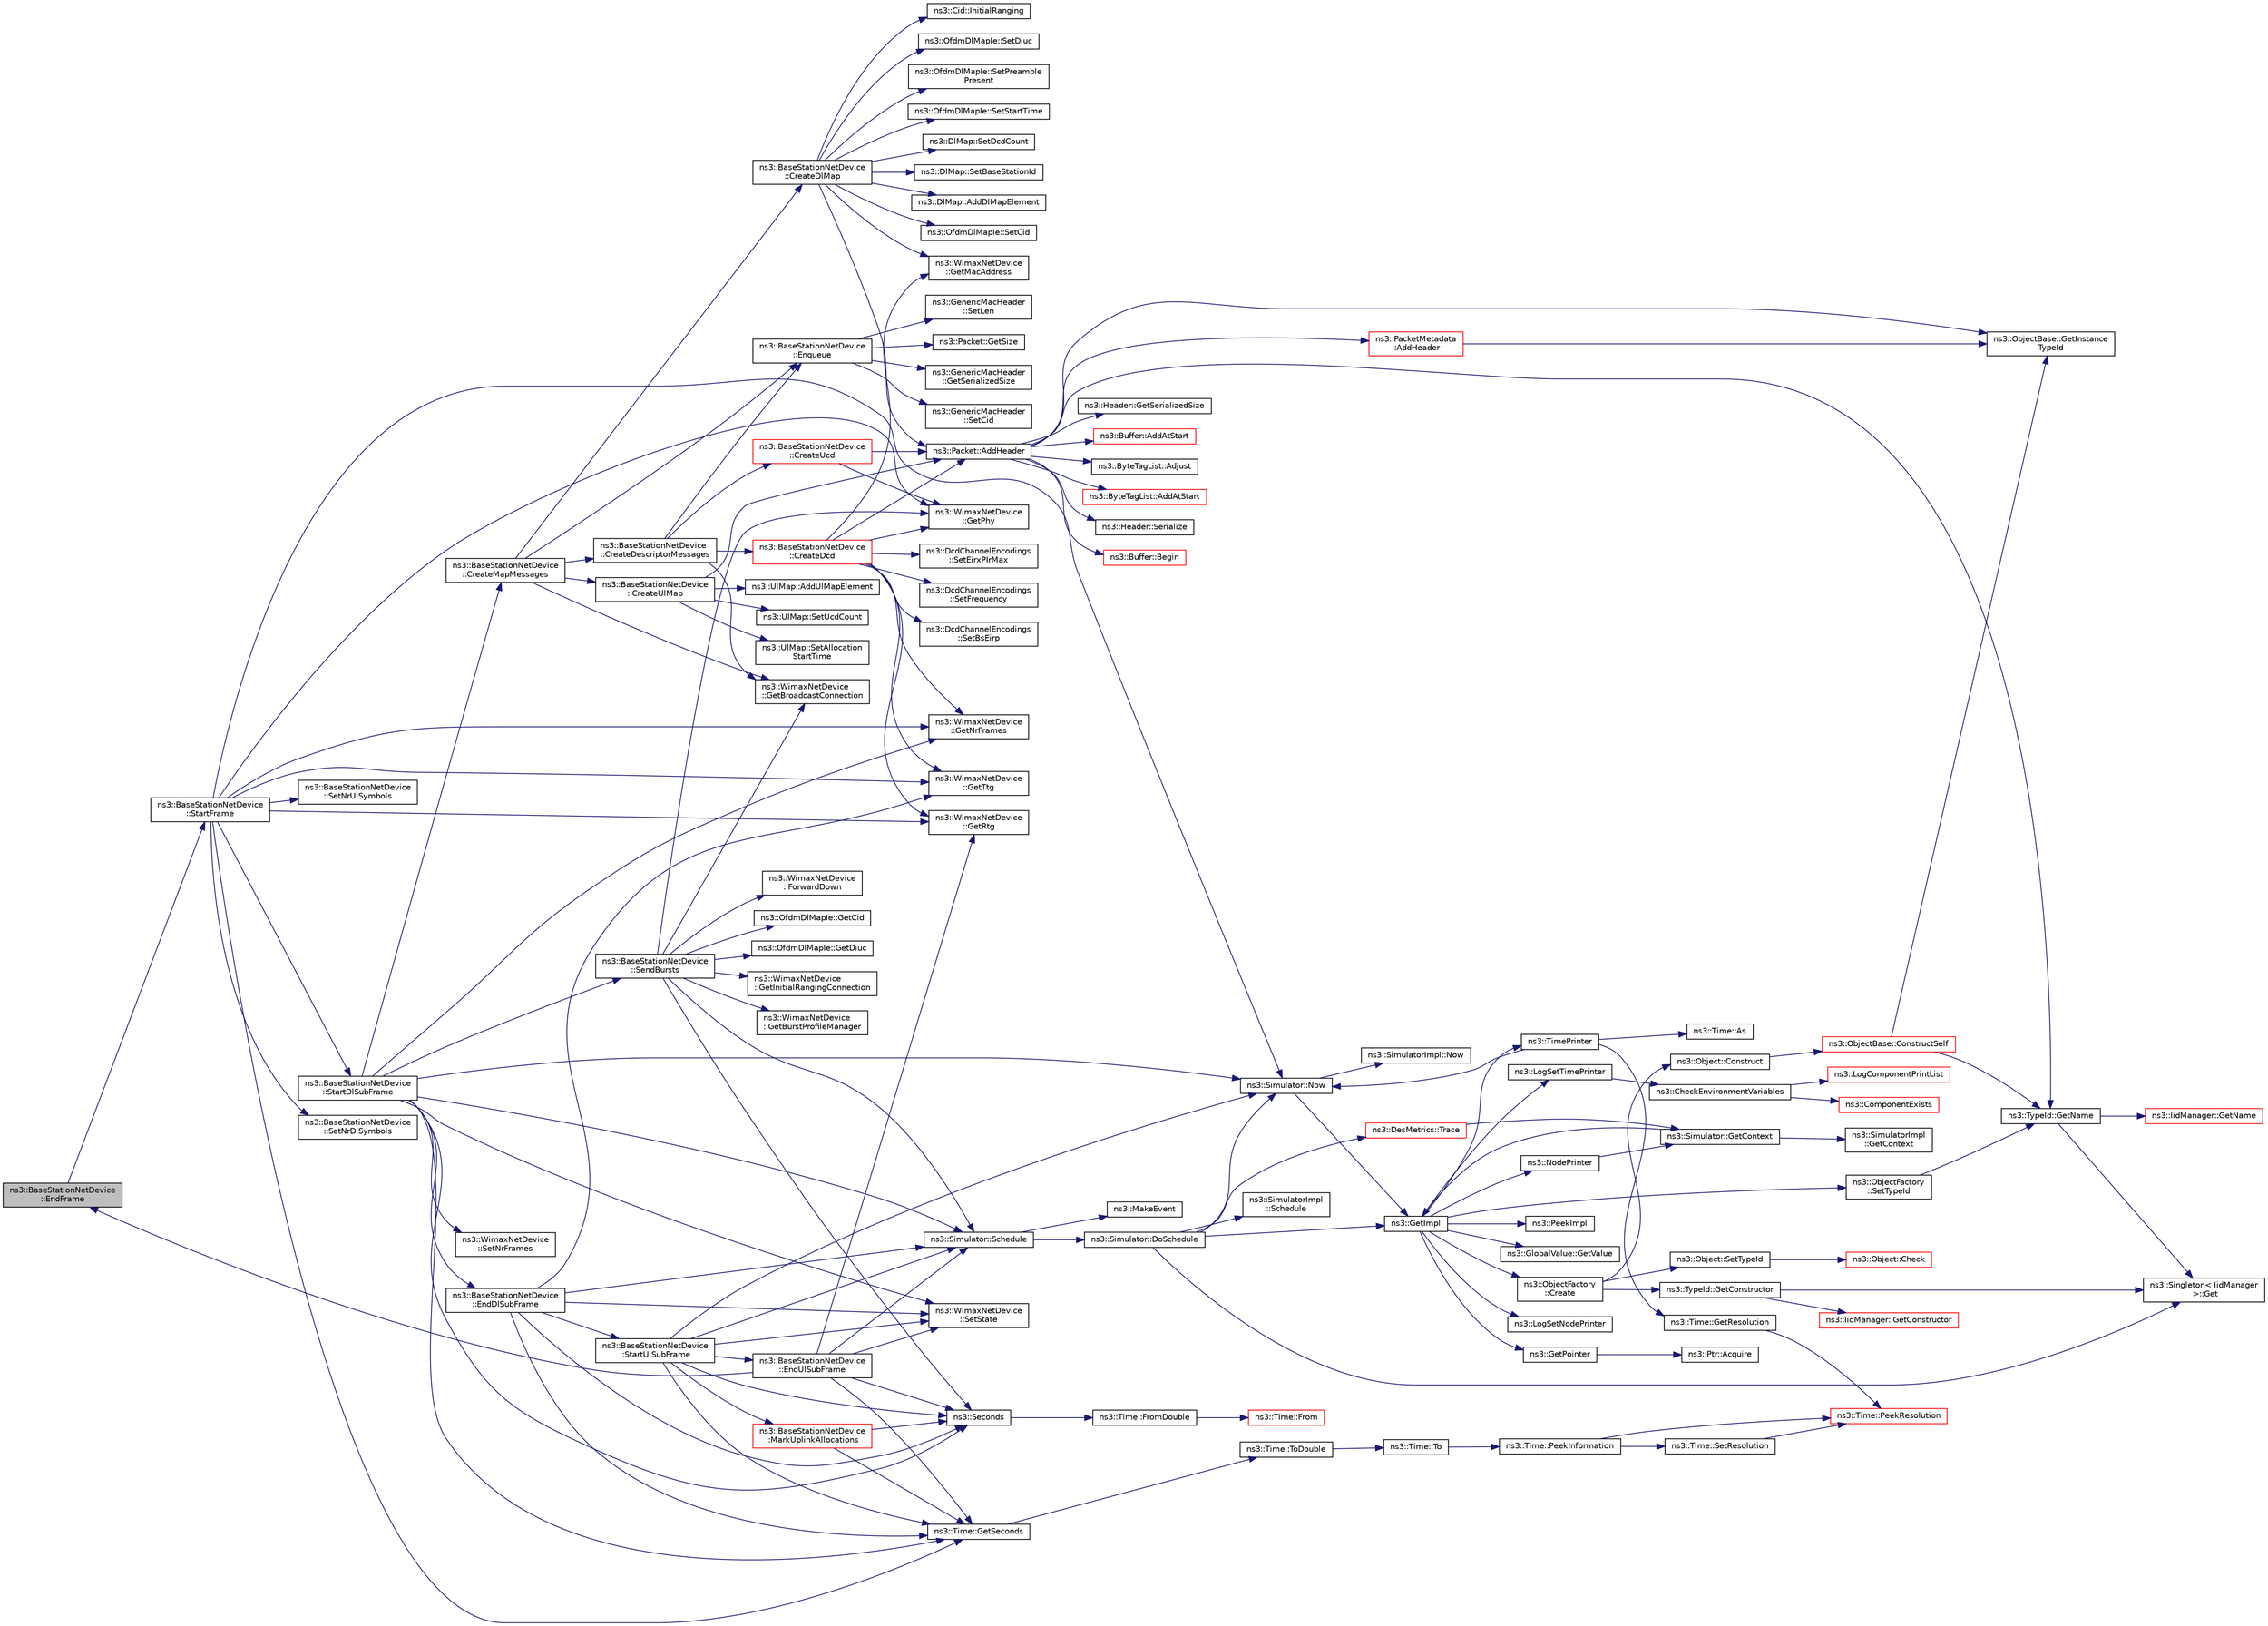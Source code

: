 digraph "ns3::BaseStationNetDevice::EndFrame"
{
  edge [fontname="Helvetica",fontsize="10",labelfontname="Helvetica",labelfontsize="10"];
  node [fontname="Helvetica",fontsize="10",shape=record];
  rankdir="LR";
  Node1 [label="ns3::BaseStationNetDevice\l::EndFrame",height=0.2,width=0.4,color="black", fillcolor="grey75", style="filled", fontcolor="black"];
  Node1 -> Node2 [color="midnightblue",fontsize="10",style="solid"];
  Node2 [label="ns3::BaseStationNetDevice\l::StartFrame",height=0.2,width=0.4,color="black", fillcolor="white", style="filled",URL="$dd/d73/classns3_1_1BaseStationNetDevice.html#a5c6904d46b239de002ea4d947c996099",tooltip="Start frame function. "];
  Node2 -> Node3 [color="midnightblue",fontsize="10",style="solid"];
  Node3 [label="ns3::WimaxNetDevice\l::GetPhy",height=0.2,width=0.4,color="black", fillcolor="white", style="filled",URL="$dc/d52/classns3_1_1WimaxNetDevice.html#a81c1f9d43acfc9cd5d642b784102a21f"];
  Node2 -> Node4 [color="midnightblue",fontsize="10",style="solid"];
  Node4 [label="ns3::BaseStationNetDevice\l::SetNrDlSymbols",height=0.2,width=0.4,color="black", fillcolor="white", style="filled",URL="$dd/d73/classns3_1_1BaseStationNetDevice.html#a4432114996159479b03d7735d5716bf7"];
  Node2 -> Node5 [color="midnightblue",fontsize="10",style="solid"];
  Node5 [label="ns3::WimaxNetDevice\l::GetTtg",height=0.2,width=0.4,color="black", fillcolor="white", style="filled",URL="$dc/d52/classns3_1_1WimaxNetDevice.html#a229b824a5959b3231ac6edf6d3c01ab6"];
  Node2 -> Node6 [color="midnightblue",fontsize="10",style="solid"];
  Node6 [label="ns3::Time::GetSeconds",height=0.2,width=0.4,color="black", fillcolor="white", style="filled",URL="$dc/d04/classns3_1_1Time.html#a8f20d5c3b0902d7b4320982f340b57c8"];
  Node6 -> Node7 [color="midnightblue",fontsize="10",style="solid"];
  Node7 [label="ns3::Time::ToDouble",height=0.2,width=0.4,color="black", fillcolor="white", style="filled",URL="$dc/d04/classns3_1_1Time.html#a5fc320666cc3f9b379e64e9263e332b3"];
  Node7 -> Node8 [color="midnightblue",fontsize="10",style="solid"];
  Node8 [label="ns3::Time::To",height=0.2,width=0.4,color="black", fillcolor="white", style="filled",URL="$dc/d04/classns3_1_1Time.html#a04904d9cb915f816b62df3d4e65ce78c"];
  Node8 -> Node9 [color="midnightblue",fontsize="10",style="solid"];
  Node9 [label="ns3::Time::PeekInformation",height=0.2,width=0.4,color="black", fillcolor="white", style="filled",URL="$dc/d04/classns3_1_1Time.html#a0b023c55c20582aa7c1781aacf128034"];
  Node9 -> Node10 [color="midnightblue",fontsize="10",style="solid"];
  Node10 [label="ns3::Time::PeekResolution",height=0.2,width=0.4,color="red", fillcolor="white", style="filled",URL="$dc/d04/classns3_1_1Time.html#a963e53522278fcbdf1ab9f7adbd0f5d6"];
  Node9 -> Node11 [color="midnightblue",fontsize="10",style="solid"];
  Node11 [label="ns3::Time::SetResolution",height=0.2,width=0.4,color="black", fillcolor="white", style="filled",URL="$dc/d04/classns3_1_1Time.html#ac89165ba7715b66017a49c718f4aef09"];
  Node11 -> Node10 [color="midnightblue",fontsize="10",style="solid"];
  Node2 -> Node12 [color="midnightblue",fontsize="10",style="solid"];
  Node12 [label="ns3::BaseStationNetDevice\l::SetNrUlSymbols",height=0.2,width=0.4,color="black", fillcolor="white", style="filled",URL="$dd/d73/classns3_1_1BaseStationNetDevice.html#a8f53d76424bfbbed72d72ece5f76336c"];
  Node2 -> Node13 [color="midnightblue",fontsize="10",style="solid"];
  Node13 [label="ns3::WimaxNetDevice\l::GetRtg",height=0.2,width=0.4,color="black", fillcolor="white", style="filled",URL="$dc/d52/classns3_1_1WimaxNetDevice.html#abd27010a030924757238ad2baef094f0"];
  Node2 -> Node14 [color="midnightblue",fontsize="10",style="solid"];
  Node14 [label="ns3::Simulator::Now",height=0.2,width=0.4,color="black", fillcolor="white", style="filled",URL="$d7/deb/classns3_1_1Simulator.html#ac3178fa975b419f7875e7105be122800"];
  Node14 -> Node15 [color="midnightblue",fontsize="10",style="solid"];
  Node15 [label="ns3::GetImpl",height=0.2,width=0.4,color="black", fillcolor="white", style="filled",URL="$d4/d8b/group__simulator.html#ga42eb4eddad41528d4d99794a3dae3fd0",tooltip="Get the SimulatorImpl singleton. "];
  Node15 -> Node16 [color="midnightblue",fontsize="10",style="solid"];
  Node16 [label="ns3::PeekImpl",height=0.2,width=0.4,color="black", fillcolor="white", style="filled",URL="$d4/d8b/group__simulator.html#ga233c5c38de117e4e4a5a9cd168694792",tooltip="Get the static SimulatorImpl instance. "];
  Node15 -> Node17 [color="midnightblue",fontsize="10",style="solid"];
  Node17 [label="ns3::GlobalValue::GetValue",height=0.2,width=0.4,color="black", fillcolor="white", style="filled",URL="$dc/d02/classns3_1_1GlobalValue.html#aa33773cb952ba3c285a03ae2c4769b84"];
  Node15 -> Node18 [color="midnightblue",fontsize="10",style="solid"];
  Node18 [label="ns3::ObjectFactory\l::SetTypeId",height=0.2,width=0.4,color="black", fillcolor="white", style="filled",URL="$d5/d0d/classns3_1_1ObjectFactory.html#a77dcd099064038a1eb7a6b8251229ec3"];
  Node18 -> Node19 [color="midnightblue",fontsize="10",style="solid"];
  Node19 [label="ns3::TypeId::GetName",height=0.2,width=0.4,color="black", fillcolor="white", style="filled",URL="$d6/d11/classns3_1_1TypeId.html#aa3c41c79ae428b3cb396a9c6bb3ef314"];
  Node19 -> Node20 [color="midnightblue",fontsize="10",style="solid"];
  Node20 [label="ns3::Singleton\< IidManager\l \>::Get",height=0.2,width=0.4,color="black", fillcolor="white", style="filled",URL="$d8/d77/classns3_1_1Singleton.html#a80a2cd3c25a27ea72add7a9f7a141ffa"];
  Node19 -> Node21 [color="midnightblue",fontsize="10",style="solid"];
  Node21 [label="ns3::IidManager::GetName",height=0.2,width=0.4,color="red", fillcolor="white", style="filled",URL="$d4/d1c/classns3_1_1IidManager.html#a5d68d0f0f44594dcdec239dbdb5bf53c"];
  Node15 -> Node22 [color="midnightblue",fontsize="10",style="solid"];
  Node22 [label="ns3::GetPointer",height=0.2,width=0.4,color="black", fillcolor="white", style="filled",URL="$d7/d2e/namespacens3.html#ab4e173cdfd43d17c1a40d5348510a670"];
  Node22 -> Node23 [color="midnightblue",fontsize="10",style="solid"];
  Node23 [label="ns3::Ptr::Acquire",height=0.2,width=0.4,color="black", fillcolor="white", style="filled",URL="$dc/d90/classns3_1_1Ptr.html#a9579b15e8c42dcdff5869d9d987562fb"];
  Node15 -> Node24 [color="midnightblue",fontsize="10",style="solid"];
  Node24 [label="ns3::ObjectFactory\l::Create",height=0.2,width=0.4,color="black", fillcolor="white", style="filled",URL="$d5/d0d/classns3_1_1ObjectFactory.html#a18152e93f0a6fe184ed7300cb31e9896"];
  Node24 -> Node25 [color="midnightblue",fontsize="10",style="solid"];
  Node25 [label="ns3::TypeId::GetConstructor",height=0.2,width=0.4,color="black", fillcolor="white", style="filled",URL="$d6/d11/classns3_1_1TypeId.html#ad9b0bc71ee7593a1ff23ff8d53938e95"];
  Node25 -> Node20 [color="midnightblue",fontsize="10",style="solid"];
  Node25 -> Node26 [color="midnightblue",fontsize="10",style="solid"];
  Node26 [label="ns3::IidManager::GetConstructor",height=0.2,width=0.4,color="red", fillcolor="white", style="filled",URL="$d4/d1c/classns3_1_1IidManager.html#ab10b30abe7efc5456b7930aab8638280"];
  Node24 -> Node27 [color="midnightblue",fontsize="10",style="solid"];
  Node27 [label="ns3::Object::SetTypeId",height=0.2,width=0.4,color="black", fillcolor="white", style="filled",URL="$d9/d77/classns3_1_1Object.html#a19b1ebd8ec8fe404845e665880a6c5ad"];
  Node27 -> Node28 [color="midnightblue",fontsize="10",style="solid"];
  Node28 [label="ns3::Object::Check",height=0.2,width=0.4,color="red", fillcolor="white", style="filled",URL="$d9/d77/classns3_1_1Object.html#a7e7f89fb0a81d0189cbcacee64b67e4e"];
  Node24 -> Node29 [color="midnightblue",fontsize="10",style="solid"];
  Node29 [label="ns3::Object::Construct",height=0.2,width=0.4,color="black", fillcolor="white", style="filled",URL="$d9/d77/classns3_1_1Object.html#a636e8411dc5228771f45c9b805d348fa"];
  Node29 -> Node30 [color="midnightblue",fontsize="10",style="solid"];
  Node30 [label="ns3::ObjectBase::ConstructSelf",height=0.2,width=0.4,color="red", fillcolor="white", style="filled",URL="$d2/dac/classns3_1_1ObjectBase.html#a5cda18dec6d0744cb652a3ed60056958"];
  Node30 -> Node31 [color="midnightblue",fontsize="10",style="solid"];
  Node31 [label="ns3::ObjectBase::GetInstance\lTypeId",height=0.2,width=0.4,color="black", fillcolor="white", style="filled",URL="$d2/dac/classns3_1_1ObjectBase.html#abe5b43a6f5b99a92a4c3122db31f06fb"];
  Node30 -> Node19 [color="midnightblue",fontsize="10",style="solid"];
  Node15 -> Node32 [color="midnightblue",fontsize="10",style="solid"];
  Node32 [label="ns3::LogSetTimePrinter",height=0.2,width=0.4,color="black", fillcolor="white", style="filled",URL="$d7/d2e/namespacens3.html#acf6a1749b3febc5a6a5b2b8620138d80"];
  Node32 -> Node33 [color="midnightblue",fontsize="10",style="solid"];
  Node33 [label="ns3::CheckEnvironmentVariables",height=0.2,width=0.4,color="black", fillcolor="white", style="filled",URL="$d8/dff/group__logging.html#gacdc0bdeb2d8a90089d4fb09c4b8569ff"];
  Node33 -> Node34 [color="midnightblue",fontsize="10",style="solid"];
  Node34 [label="ns3::ComponentExists",height=0.2,width=0.4,color="red", fillcolor="white", style="filled",URL="$d8/dff/group__logging.html#gaadcc698770aae684c54dbd1ef4e4b37a"];
  Node33 -> Node35 [color="midnightblue",fontsize="10",style="solid"];
  Node35 [label="ns3::LogComponentPrintList",height=0.2,width=0.4,color="red", fillcolor="white", style="filled",URL="$d7/d2e/namespacens3.html#a5252703c3f8260fd6dc609f1b276e57c"];
  Node15 -> Node36 [color="midnightblue",fontsize="10",style="solid"];
  Node36 [label="ns3::TimePrinter",height=0.2,width=0.4,color="black", fillcolor="white", style="filled",URL="$d8/dff/group__logging.html#gaaad3642e8247a056cd83001d805b0812"];
  Node36 -> Node37 [color="midnightblue",fontsize="10",style="solid"];
  Node37 [label="ns3::Time::GetResolution",height=0.2,width=0.4,color="black", fillcolor="white", style="filled",URL="$dc/d04/classns3_1_1Time.html#a1444f0f08b5e19f031157609e32fcf98"];
  Node37 -> Node10 [color="midnightblue",fontsize="10",style="solid"];
  Node36 -> Node14 [color="midnightblue",fontsize="10",style="solid"];
  Node36 -> Node38 [color="midnightblue",fontsize="10",style="solid"];
  Node38 [label="ns3::Time::As",height=0.2,width=0.4,color="black", fillcolor="white", style="filled",URL="$dc/d04/classns3_1_1Time.html#a0bb1110638ce9938248bd07865a328ab"];
  Node15 -> Node39 [color="midnightblue",fontsize="10",style="solid"];
  Node39 [label="ns3::LogSetNodePrinter",height=0.2,width=0.4,color="black", fillcolor="white", style="filled",URL="$d7/d2e/namespacens3.html#aa6e659ca357c8309352fa0f146793810"];
  Node15 -> Node40 [color="midnightblue",fontsize="10",style="solid"];
  Node40 [label="ns3::NodePrinter",height=0.2,width=0.4,color="black", fillcolor="white", style="filled",URL="$d8/dff/group__logging.html#gaaffbf70ff3766cd62b8bbd9b140d2a1b"];
  Node40 -> Node41 [color="midnightblue",fontsize="10",style="solid"];
  Node41 [label="ns3::Simulator::GetContext",height=0.2,width=0.4,color="black", fillcolor="white", style="filled",URL="$d7/deb/classns3_1_1Simulator.html#a8514b74ee2c42916b351b33c4a963bb0"];
  Node41 -> Node15 [color="midnightblue",fontsize="10",style="solid"];
  Node41 -> Node42 [color="midnightblue",fontsize="10",style="solid"];
  Node42 [label="ns3::SimulatorImpl\l::GetContext",height=0.2,width=0.4,color="black", fillcolor="white", style="filled",URL="$d2/d19/classns3_1_1SimulatorImpl.html#a8b66270c97766c0adb997e2535648557"];
  Node14 -> Node43 [color="midnightblue",fontsize="10",style="solid"];
  Node43 [label="ns3::SimulatorImpl::Now",height=0.2,width=0.4,color="black", fillcolor="white", style="filled",URL="$d2/d19/classns3_1_1SimulatorImpl.html#aa516c50060846adc6fd316e83ef0797c"];
  Node2 -> Node44 [color="midnightblue",fontsize="10",style="solid"];
  Node44 [label="ns3::WimaxNetDevice\l::GetNrFrames",height=0.2,width=0.4,color="black", fillcolor="white", style="filled",URL="$dc/d52/classns3_1_1WimaxNetDevice.html#ad31c0246d640e1d99b1baf3bc5144d36"];
  Node2 -> Node45 [color="midnightblue",fontsize="10",style="solid"];
  Node45 [label="ns3::BaseStationNetDevice\l::StartDlSubFrame",height=0.2,width=0.4,color="black", fillcolor="white", style="filled",URL="$dd/d73/classns3_1_1BaseStationNetDevice.html#a27bab37fd4944f4c8fa93c5911effab3",tooltip="Start DL subframe function. "];
  Node45 -> Node14 [color="midnightblue",fontsize="10",style="solid"];
  Node45 -> Node6 [color="midnightblue",fontsize="10",style="solid"];
  Node45 -> Node46 [color="midnightblue",fontsize="10",style="solid"];
  Node46 [label="ns3::WimaxNetDevice\l::SetNrFrames",height=0.2,width=0.4,color="black", fillcolor="white", style="filled",URL="$dc/d52/classns3_1_1WimaxNetDevice.html#aae61255eadbac0ed370b3d6f679ab1fc"];
  Node45 -> Node44 [color="midnightblue",fontsize="10",style="solid"];
  Node45 -> Node47 [color="midnightblue",fontsize="10",style="solid"];
  Node47 [label="ns3::WimaxNetDevice\l::SetState",height=0.2,width=0.4,color="black", fillcolor="white", style="filled",URL="$dc/d52/classns3_1_1WimaxNetDevice.html#a6f3df9f6d5c94c02e7ecab21bfab2fce"];
  Node45 -> Node48 [color="midnightblue",fontsize="10",style="solid"];
  Node48 [label="ns3::BaseStationNetDevice\l::CreateMapMessages",height=0.2,width=0.4,color="black", fillcolor="white", style="filled",URL="$dd/d73/classns3_1_1BaseStationNetDevice.html#a5bbf169891f8a3b28b952039ed63253f",tooltip="creates the MAC management messages DL-MAP and UL-MAP "];
  Node48 -> Node49 [color="midnightblue",fontsize="10",style="solid"];
  Node49 [label="ns3::BaseStationNetDevice\l::CreateDlMap",height=0.2,width=0.4,color="black", fillcolor="white", style="filled",URL="$dd/d73/classns3_1_1BaseStationNetDevice.html#ab03962233fca4f8e6581c87ce34b8170",tooltip="Create DL map. "];
  Node49 -> Node50 [color="midnightblue",fontsize="10",style="solid"];
  Node50 [label="ns3::DlMap::SetDcdCount",height=0.2,width=0.4,color="black", fillcolor="white", style="filled",URL="$d6/d59/classns3_1_1DlMap.html#a07d522f75a07cc181f9fc9fc4c567704"];
  Node49 -> Node51 [color="midnightblue",fontsize="10",style="solid"];
  Node51 [label="ns3::DlMap::SetBaseStationId",height=0.2,width=0.4,color="black", fillcolor="white", style="filled",URL="$d6/d59/classns3_1_1DlMap.html#a4951212c10a7146436b365ab9a539c53"];
  Node49 -> Node52 [color="midnightblue",fontsize="10",style="solid"];
  Node52 [label="ns3::WimaxNetDevice\l::GetMacAddress",height=0.2,width=0.4,color="black", fillcolor="white", style="filled",URL="$dc/d52/classns3_1_1WimaxNetDevice.html#aa02eb7f6de9c03f0b8f2e33e3c5b5559"];
  Node49 -> Node53 [color="midnightblue",fontsize="10",style="solid"];
  Node53 [label="ns3::DlMap::AddDlMapElement",height=0.2,width=0.4,color="black", fillcolor="white", style="filled",URL="$d6/d59/classns3_1_1DlMap.html#a169be40fb4ee59c8ac8ee601974440c6"];
  Node49 -> Node54 [color="midnightblue",fontsize="10",style="solid"];
  Node54 [label="ns3::OfdmDlMapIe::SetCid",height=0.2,width=0.4,color="black", fillcolor="white", style="filled",URL="$de/de8/classns3_1_1OfdmDlMapIe.html#a26e943ec6aaef043f437147656776690"];
  Node49 -> Node55 [color="midnightblue",fontsize="10",style="solid"];
  Node55 [label="ns3::Cid::InitialRanging",height=0.2,width=0.4,color="black", fillcolor="white", style="filled",URL="$de/d5c/classns3_1_1Cid.html#a5c204ab0df783c7594c764bae1611436"];
  Node49 -> Node56 [color="midnightblue",fontsize="10",style="solid"];
  Node56 [label="ns3::OfdmDlMapIe::SetDiuc",height=0.2,width=0.4,color="black", fillcolor="white", style="filled",URL="$de/de8/classns3_1_1OfdmDlMapIe.html#a5a15248f4ebcbad45720ff54443d0c8c"];
  Node49 -> Node57 [color="midnightblue",fontsize="10",style="solid"];
  Node57 [label="ns3::OfdmDlMapIe::SetPreamble\lPresent",height=0.2,width=0.4,color="black", fillcolor="white", style="filled",URL="$de/de8/classns3_1_1OfdmDlMapIe.html#a78b98bc4dbb4b7e89bfeb27b949eea9a"];
  Node49 -> Node58 [color="midnightblue",fontsize="10",style="solid"];
  Node58 [label="ns3::OfdmDlMapIe::SetStartTime",height=0.2,width=0.4,color="black", fillcolor="white", style="filled",URL="$de/de8/classns3_1_1OfdmDlMapIe.html#a0a0b2b9e5e00d40337fceb32f64902c8"];
  Node49 -> Node59 [color="midnightblue",fontsize="10",style="solid"];
  Node59 [label="ns3::Packet::AddHeader",height=0.2,width=0.4,color="black", fillcolor="white", style="filled",URL="$dd/d7a/classns3_1_1Packet.html#a465108c595a0bc592095cbcab1832ed8",tooltip="Add header to this packet. "];
  Node59 -> Node60 [color="midnightblue",fontsize="10",style="solid"];
  Node60 [label="ns3::Header::GetSerializedSize",height=0.2,width=0.4,color="black", fillcolor="white", style="filled",URL="$d6/dae/classns3_1_1Header.html#a6ef0497eabc1b1fb0ad42738eb73f934"];
  Node59 -> Node31 [color="midnightblue",fontsize="10",style="solid"];
  Node59 -> Node19 [color="midnightblue",fontsize="10",style="solid"];
  Node59 -> Node61 [color="midnightblue",fontsize="10",style="solid"];
  Node61 [label="ns3::Buffer::AddAtStart",height=0.2,width=0.4,color="red", fillcolor="white", style="filled",URL="$da/d85/classns3_1_1Buffer.html#a8abd8164c3671d3dadc98fc66fade7b1"];
  Node59 -> Node62 [color="midnightblue",fontsize="10",style="solid"];
  Node62 [label="ns3::ByteTagList::Adjust",height=0.2,width=0.4,color="black", fillcolor="white", style="filled",URL="$dd/d64/classns3_1_1ByteTagList.html#a1fec06d7e6daaf8039cf2a148e4090f2"];
  Node59 -> Node63 [color="midnightblue",fontsize="10",style="solid"];
  Node63 [label="ns3::ByteTagList::AddAtStart",height=0.2,width=0.4,color="red", fillcolor="white", style="filled",URL="$dd/d64/classns3_1_1ByteTagList.html#acb4563fbe4299c55af41ba7a166b71d5"];
  Node59 -> Node64 [color="midnightblue",fontsize="10",style="solid"];
  Node64 [label="ns3::Header::Serialize",height=0.2,width=0.4,color="black", fillcolor="white", style="filled",URL="$d6/dae/classns3_1_1Header.html#afb61f1aac69ff8349a6bfe521fab5404"];
  Node59 -> Node65 [color="midnightblue",fontsize="10",style="solid"];
  Node65 [label="ns3::Buffer::Begin",height=0.2,width=0.4,color="red", fillcolor="white", style="filled",URL="$da/d85/classns3_1_1Buffer.html#a893d4bf50df13e730b6cd0fda91b967f"];
  Node59 -> Node66 [color="midnightblue",fontsize="10",style="solid"];
  Node66 [label="ns3::PacketMetadata\l::AddHeader",height=0.2,width=0.4,color="red", fillcolor="white", style="filled",URL="$d1/db1/classns3_1_1PacketMetadata.html#abdce736c4c5f647242f0808c0d2f9249",tooltip="Add an header. "];
  Node66 -> Node31 [color="midnightblue",fontsize="10",style="solid"];
  Node48 -> Node67 [color="midnightblue",fontsize="10",style="solid"];
  Node67 [label="ns3::BaseStationNetDevice\l::Enqueue",height=0.2,width=0.4,color="black", fillcolor="white", style="filled",URL="$dd/d73/classns3_1_1BaseStationNetDevice.html#a3c3e517ac4a08682411ed4fa0c97c037",tooltip="Enqueue a packet into a connection queue. "];
  Node67 -> Node68 [color="midnightblue",fontsize="10",style="solid"];
  Node68 [label="ns3::GenericMacHeader\l::SetLen",height=0.2,width=0.4,color="black", fillcolor="white", style="filled",URL="$d1/d60/classns3_1_1GenericMacHeader.html#ad0b87b780d222778c78b783f7f4e5237"];
  Node67 -> Node69 [color="midnightblue",fontsize="10",style="solid"];
  Node69 [label="ns3::Packet::GetSize",height=0.2,width=0.4,color="black", fillcolor="white", style="filled",URL="$dd/d7a/classns3_1_1Packet.html#a462855c9929954d4301a4edfe55f4f1c",tooltip="Returns the the size in bytes of the packet (including the zero-filled initial payload). "];
  Node67 -> Node70 [color="midnightblue",fontsize="10",style="solid"];
  Node70 [label="ns3::GenericMacHeader\l::GetSerializedSize",height=0.2,width=0.4,color="black", fillcolor="white", style="filled",URL="$d1/d60/classns3_1_1GenericMacHeader.html#a406a3aea98a270418d62587315c50deb"];
  Node67 -> Node71 [color="midnightblue",fontsize="10",style="solid"];
  Node71 [label="ns3::GenericMacHeader\l::SetCid",height=0.2,width=0.4,color="black", fillcolor="white", style="filled",URL="$d1/d60/classns3_1_1GenericMacHeader.html#adb74c3c234787de22682103cba562d83"];
  Node48 -> Node72 [color="midnightblue",fontsize="10",style="solid"];
  Node72 [label="ns3::WimaxNetDevice\l::GetBroadcastConnection",height=0.2,width=0.4,color="black", fillcolor="white", style="filled",URL="$dc/d52/classns3_1_1WimaxNetDevice.html#a11d2c7bbd695e2c845a821ec15baa2aa"];
  Node48 -> Node73 [color="midnightblue",fontsize="10",style="solid"];
  Node73 [label="ns3::BaseStationNetDevice\l::CreateUlMap",height=0.2,width=0.4,color="black", fillcolor="white", style="filled",URL="$dd/d73/classns3_1_1BaseStationNetDevice.html#a73d0eb6a57169fc627126d2e37de9f20",tooltip="Create UL map. "];
  Node73 -> Node74 [color="midnightblue",fontsize="10",style="solid"];
  Node74 [label="ns3::UlMap::SetUcdCount",height=0.2,width=0.4,color="black", fillcolor="white", style="filled",URL="$d0/dec/classns3_1_1UlMap.html#a8e6ba0d4dd34afff774c28d7bc4b0222"];
  Node73 -> Node75 [color="midnightblue",fontsize="10",style="solid"];
  Node75 [label="ns3::UlMap::SetAllocation\lStartTime",height=0.2,width=0.4,color="black", fillcolor="white", style="filled",URL="$d0/dec/classns3_1_1UlMap.html#a2119116e4d057fe2dc59bc2ee6bda0c8"];
  Node73 -> Node76 [color="midnightblue",fontsize="10",style="solid"];
  Node76 [label="ns3::UlMap::AddUlMapElement",height=0.2,width=0.4,color="black", fillcolor="white", style="filled",URL="$d0/dec/classns3_1_1UlMap.html#a60637b23f7686167de08d43422abcad0"];
  Node73 -> Node59 [color="midnightblue",fontsize="10",style="solid"];
  Node48 -> Node77 [color="midnightblue",fontsize="10",style="solid"];
  Node77 [label="ns3::BaseStationNetDevice\l::CreateDescriptorMessages",height=0.2,width=0.4,color="black", fillcolor="white", style="filled",URL="$dd/d73/classns3_1_1BaseStationNetDevice.html#a1f5099c76f920d64a0bd0fba2f9cccff",tooltip="creates the channel descriptor MAC management messages DCD and UCD "];
  Node77 -> Node78 [color="midnightblue",fontsize="10",style="solid"];
  Node78 [label="ns3::BaseStationNetDevice\l::CreateDcd",height=0.2,width=0.4,color="red", fillcolor="white", style="filled",URL="$dd/d73/classns3_1_1BaseStationNetDevice.html#a4228fe5a44d28453e2a1188ac4d31e8d",tooltip="Create DCD. "];
  Node78 -> Node79 [color="midnightblue",fontsize="10",style="solid"];
  Node79 [label="ns3::DcdChannelEncodings\l::SetBsEirp",height=0.2,width=0.4,color="black", fillcolor="white", style="filled",URL="$d8/de0/classns3_1_1DcdChannelEncodings.html#a63b3ad9d5c7a5d1ebcf143fb34cb1c21"];
  Node78 -> Node80 [color="midnightblue",fontsize="10",style="solid"];
  Node80 [label="ns3::DcdChannelEncodings\l::SetEirxPIrMax",height=0.2,width=0.4,color="black", fillcolor="white", style="filled",URL="$d8/de0/classns3_1_1DcdChannelEncodings.html#a877ba07d71abaf59df2cff0f2f74e7ce"];
  Node78 -> Node81 [color="midnightblue",fontsize="10",style="solid"];
  Node81 [label="ns3::DcdChannelEncodings\l::SetFrequency",height=0.2,width=0.4,color="black", fillcolor="white", style="filled",URL="$d8/de0/classns3_1_1DcdChannelEncodings.html#a7265878c3b1c112ac710458a66c0d53c"];
  Node78 -> Node3 [color="midnightblue",fontsize="10",style="solid"];
  Node78 -> Node5 [color="midnightblue",fontsize="10",style="solid"];
  Node78 -> Node13 [color="midnightblue",fontsize="10",style="solid"];
  Node78 -> Node52 [color="midnightblue",fontsize="10",style="solid"];
  Node78 -> Node44 [color="midnightblue",fontsize="10",style="solid"];
  Node78 -> Node59 [color="midnightblue",fontsize="10",style="solid"];
  Node77 -> Node67 [color="midnightblue",fontsize="10",style="solid"];
  Node77 -> Node72 [color="midnightblue",fontsize="10",style="solid"];
  Node77 -> Node82 [color="midnightblue",fontsize="10",style="solid"];
  Node82 [label="ns3::BaseStationNetDevice\l::CreateUcd",height=0.2,width=0.4,color="red", fillcolor="white", style="filled",URL="$dd/d73/classns3_1_1BaseStationNetDevice.html#abdd5d28aac407818503b3ffae29bd1de",tooltip="Create UCD. "];
  Node82 -> Node3 [color="midnightblue",fontsize="10",style="solid"];
  Node82 -> Node59 [color="midnightblue",fontsize="10",style="solid"];
  Node45 -> Node83 [color="midnightblue",fontsize="10",style="solid"];
  Node83 [label="ns3::BaseStationNetDevice\l::SendBursts",height=0.2,width=0.4,color="black", fillcolor="white", style="filled",URL="$dd/d73/classns3_1_1BaseStationNetDevice.html#aff0dccc62470f6bd3c04fe8824b20454",tooltip="Send burst function. "];
  Node83 -> Node84 [color="midnightblue",fontsize="10",style="solid"];
  Node84 [label="ns3::Seconds",height=0.2,width=0.4,color="black", fillcolor="white", style="filled",URL="$d1/dec/group__timecivil.html#ga33c34b816f8ff6628e33d5c8e9713b9e"];
  Node84 -> Node85 [color="midnightblue",fontsize="10",style="solid"];
  Node85 [label="ns3::Time::FromDouble",height=0.2,width=0.4,color="black", fillcolor="white", style="filled",URL="$dc/d04/classns3_1_1Time.html#a60e845f4a74e62495b86356afe604cb4"];
  Node85 -> Node86 [color="midnightblue",fontsize="10",style="solid"];
  Node86 [label="ns3::Time::From",height=0.2,width=0.4,color="red", fillcolor="white", style="filled",URL="$dc/d04/classns3_1_1Time.html#a34e4acc13d0e08cc8cb9cd3b838b9baf"];
  Node83 -> Node87 [color="midnightblue",fontsize="10",style="solid"];
  Node87 [label="ns3::OfdmDlMapIe::GetCid",height=0.2,width=0.4,color="black", fillcolor="white", style="filled",URL="$de/de8/classns3_1_1OfdmDlMapIe.html#a3e7882b1932f3afa77df0303dd512209"];
  Node83 -> Node88 [color="midnightblue",fontsize="10",style="solid"];
  Node88 [label="ns3::OfdmDlMapIe::GetDiuc",height=0.2,width=0.4,color="black", fillcolor="white", style="filled",URL="$de/de8/classns3_1_1OfdmDlMapIe.html#af551a59bb73d72a20280cd69b6d6d6b2"];
  Node83 -> Node89 [color="midnightblue",fontsize="10",style="solid"];
  Node89 [label="ns3::WimaxNetDevice\l::GetInitialRangingConnection",height=0.2,width=0.4,color="black", fillcolor="white", style="filled",URL="$dc/d52/classns3_1_1WimaxNetDevice.html#a2d1cf9aa6bcb809f54f58432f049853f"];
  Node83 -> Node72 [color="midnightblue",fontsize="10",style="solid"];
  Node83 -> Node90 [color="midnightblue",fontsize="10",style="solid"];
  Node90 [label="ns3::WimaxNetDevice\l::GetBurstProfileManager",height=0.2,width=0.4,color="black", fillcolor="white", style="filled",URL="$dc/d52/classns3_1_1WimaxNetDevice.html#adc0798ce5d154658179fcecaf5bc602f"];
  Node83 -> Node91 [color="midnightblue",fontsize="10",style="solid"];
  Node91 [label="ns3::Simulator::Schedule",height=0.2,width=0.4,color="black", fillcolor="white", style="filled",URL="$d7/deb/classns3_1_1Simulator.html#a671882c894a08af4a5e91181bf1eec13"];
  Node91 -> Node92 [color="midnightblue",fontsize="10",style="solid"];
  Node92 [label="ns3::Simulator::DoSchedule",height=0.2,width=0.4,color="black", fillcolor="white", style="filled",URL="$d7/deb/classns3_1_1Simulator.html#a47af23973938819bdc89cb2807e09ed5"];
  Node92 -> Node20 [color="midnightblue",fontsize="10",style="solid"];
  Node92 -> Node93 [color="midnightblue",fontsize="10",style="solid"];
  Node93 [label="ns3::DesMetrics::Trace",height=0.2,width=0.4,color="red", fillcolor="white", style="filled",URL="$d5/d69/classns3_1_1DesMetrics.html#ab7c6c097412d0398affbc9f8d2643160"];
  Node93 -> Node41 [color="midnightblue",fontsize="10",style="solid"];
  Node92 -> Node14 [color="midnightblue",fontsize="10",style="solid"];
  Node92 -> Node15 [color="midnightblue",fontsize="10",style="solid"];
  Node92 -> Node94 [color="midnightblue",fontsize="10",style="solid"];
  Node94 [label="ns3::SimulatorImpl\l::Schedule",height=0.2,width=0.4,color="black", fillcolor="white", style="filled",URL="$d2/d19/classns3_1_1SimulatorImpl.html#a24eac97ca7dc0e64162e3596064cfb5c"];
  Node91 -> Node95 [color="midnightblue",fontsize="10",style="solid"];
  Node95 [label="ns3::MakeEvent",height=0.2,width=0.4,color="black", fillcolor="white", style="filled",URL="$d0/dac/group__makeeventfnptr.html#ga289a28a2497c18a9bd299e5e2014094b"];
  Node83 -> Node96 [color="midnightblue",fontsize="10",style="solid"];
  Node96 [label="ns3::WimaxNetDevice\l::ForwardDown",height=0.2,width=0.4,color="black", fillcolor="white", style="filled",URL="$dc/d52/classns3_1_1WimaxNetDevice.html#af484194cd18f49cb532794513636f2b9"];
  Node83 -> Node3 [color="midnightblue",fontsize="10",style="solid"];
  Node45 -> Node91 [color="midnightblue",fontsize="10",style="solid"];
  Node45 -> Node84 [color="midnightblue",fontsize="10",style="solid"];
  Node45 -> Node97 [color="midnightblue",fontsize="10",style="solid"];
  Node97 [label="ns3::BaseStationNetDevice\l::EndDlSubFrame",height=0.2,width=0.4,color="black", fillcolor="white", style="filled",URL="$dd/d73/classns3_1_1BaseStationNetDevice.html#a0d20b289eddae756199cc8d11d4db589",tooltip="End DL subframe function. "];
  Node97 -> Node47 [color="midnightblue",fontsize="10",style="solid"];
  Node97 -> Node91 [color="midnightblue",fontsize="10",style="solid"];
  Node97 -> Node84 [color="midnightblue",fontsize="10",style="solid"];
  Node97 -> Node5 [color="midnightblue",fontsize="10",style="solid"];
  Node97 -> Node6 [color="midnightblue",fontsize="10",style="solid"];
  Node97 -> Node98 [color="midnightblue",fontsize="10",style="solid"];
  Node98 [label="ns3::BaseStationNetDevice\l::StartUlSubFrame",height=0.2,width=0.4,color="black", fillcolor="white", style="filled",URL="$dd/d73/classns3_1_1BaseStationNetDevice.html#adb3fc441a44d0b6e9c1d032b73a3d34b",tooltip="Start UL subframe function. "];
  Node98 -> Node14 [color="midnightblue",fontsize="10",style="solid"];
  Node98 -> Node6 [color="midnightblue",fontsize="10",style="solid"];
  Node98 -> Node47 [color="midnightblue",fontsize="10",style="solid"];
  Node98 -> Node99 [color="midnightblue",fontsize="10",style="solid"];
  Node99 [label="ns3::BaseStationNetDevice\l::MarkUplinkAllocations",height=0.2,width=0.4,color="red", fillcolor="white", style="filled",URL="$dd/d73/classns3_1_1BaseStationNetDevice.html#a21fe78ccc71b6ce89858804c6ca40d5c",tooltip="Mark uplink allocations. "];
  Node99 -> Node84 [color="midnightblue",fontsize="10",style="solid"];
  Node99 -> Node6 [color="midnightblue",fontsize="10",style="solid"];
  Node98 -> Node91 [color="midnightblue",fontsize="10",style="solid"];
  Node98 -> Node84 [color="midnightblue",fontsize="10",style="solid"];
  Node98 -> Node100 [color="midnightblue",fontsize="10",style="solid"];
  Node100 [label="ns3::BaseStationNetDevice\l::EndUlSubFrame",height=0.2,width=0.4,color="black", fillcolor="white", style="filled",URL="$dd/d73/classns3_1_1BaseStationNetDevice.html#acb6787d90c40a8b2e8ce2c504a172f7a",tooltip="End UL subframe function. "];
  Node100 -> Node47 [color="midnightblue",fontsize="10",style="solid"];
  Node100 -> Node91 [color="midnightblue",fontsize="10",style="solid"];
  Node100 -> Node84 [color="midnightblue",fontsize="10",style="solid"];
  Node100 -> Node13 [color="midnightblue",fontsize="10",style="solid"];
  Node100 -> Node6 [color="midnightblue",fontsize="10",style="solid"];
  Node100 -> Node1 [color="midnightblue",fontsize="10",style="solid"];
}
